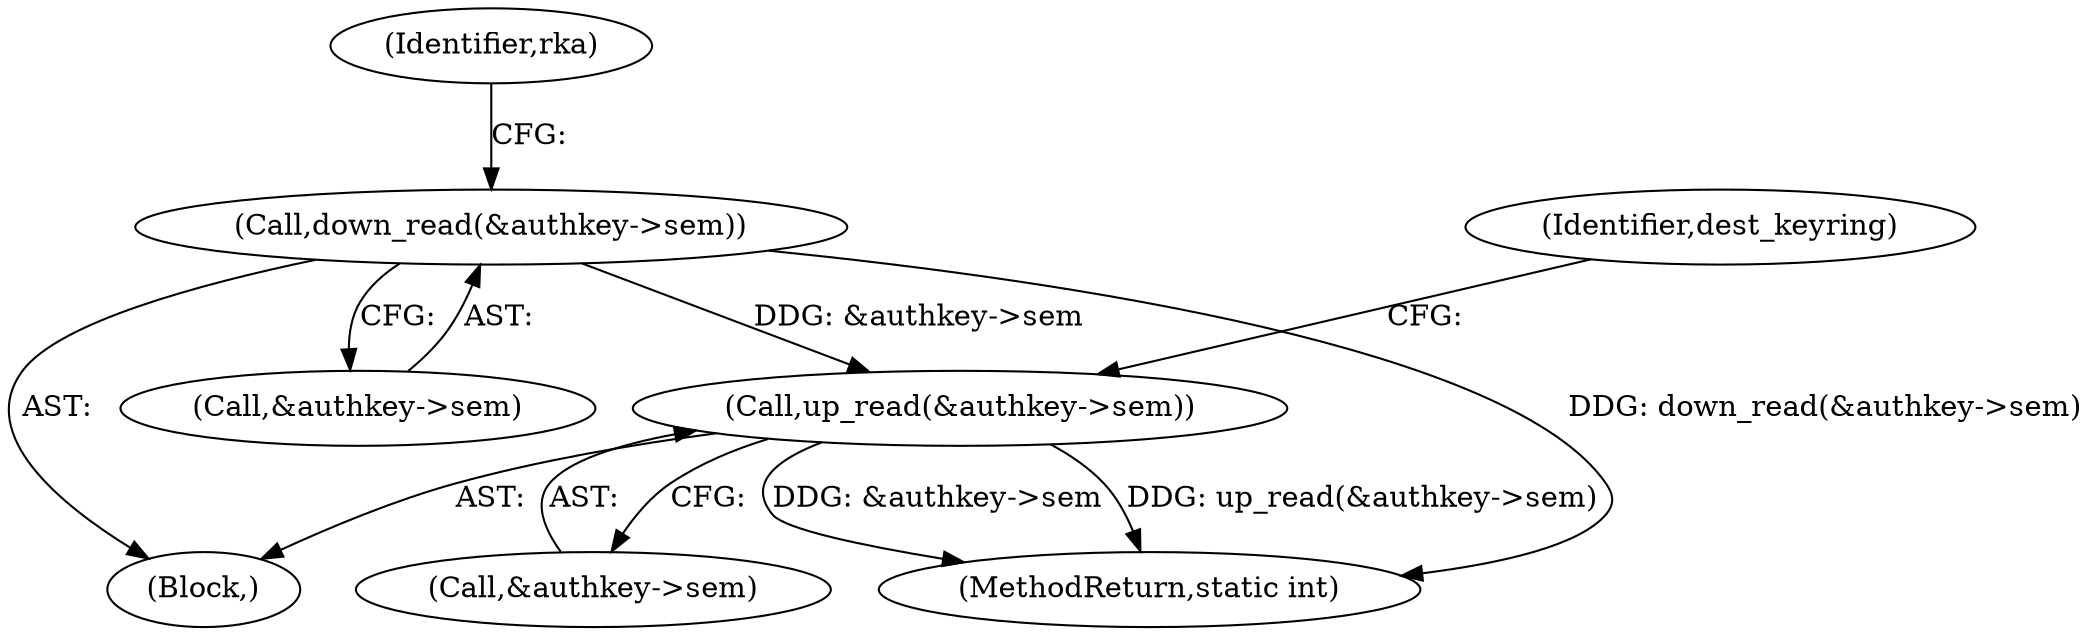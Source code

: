 digraph "0_linux_4dca6ea1d9432052afb06baf2e3ae78188a4410b@API" {
"1000178" [label="(Call,up_read(&authkey->sem))"];
"1000150" [label="(Call,down_read(&authkey->sem))"];
"1000179" [label="(Call,&authkey->sem)"];
"1000178" [label="(Call,up_read(&authkey->sem))"];
"1000150" [label="(Call,down_read(&authkey->sem))"];
"1000184" [label="(Identifier,dest_keyring)"];
"1000156" [label="(Identifier,rka)"];
"1000151" [label="(Call,&authkey->sem)"];
"1000275" [label="(MethodReturn,static int)"];
"1000144" [label="(Block,)"];
"1000178" -> "1000144"  [label="AST: "];
"1000178" -> "1000179"  [label="CFG: "];
"1000179" -> "1000178"  [label="AST: "];
"1000184" -> "1000178"  [label="CFG: "];
"1000178" -> "1000275"  [label="DDG: &authkey->sem"];
"1000178" -> "1000275"  [label="DDG: up_read(&authkey->sem)"];
"1000150" -> "1000178"  [label="DDG: &authkey->sem"];
"1000150" -> "1000144"  [label="AST: "];
"1000150" -> "1000151"  [label="CFG: "];
"1000151" -> "1000150"  [label="AST: "];
"1000156" -> "1000150"  [label="CFG: "];
"1000150" -> "1000275"  [label="DDG: down_read(&authkey->sem)"];
}
